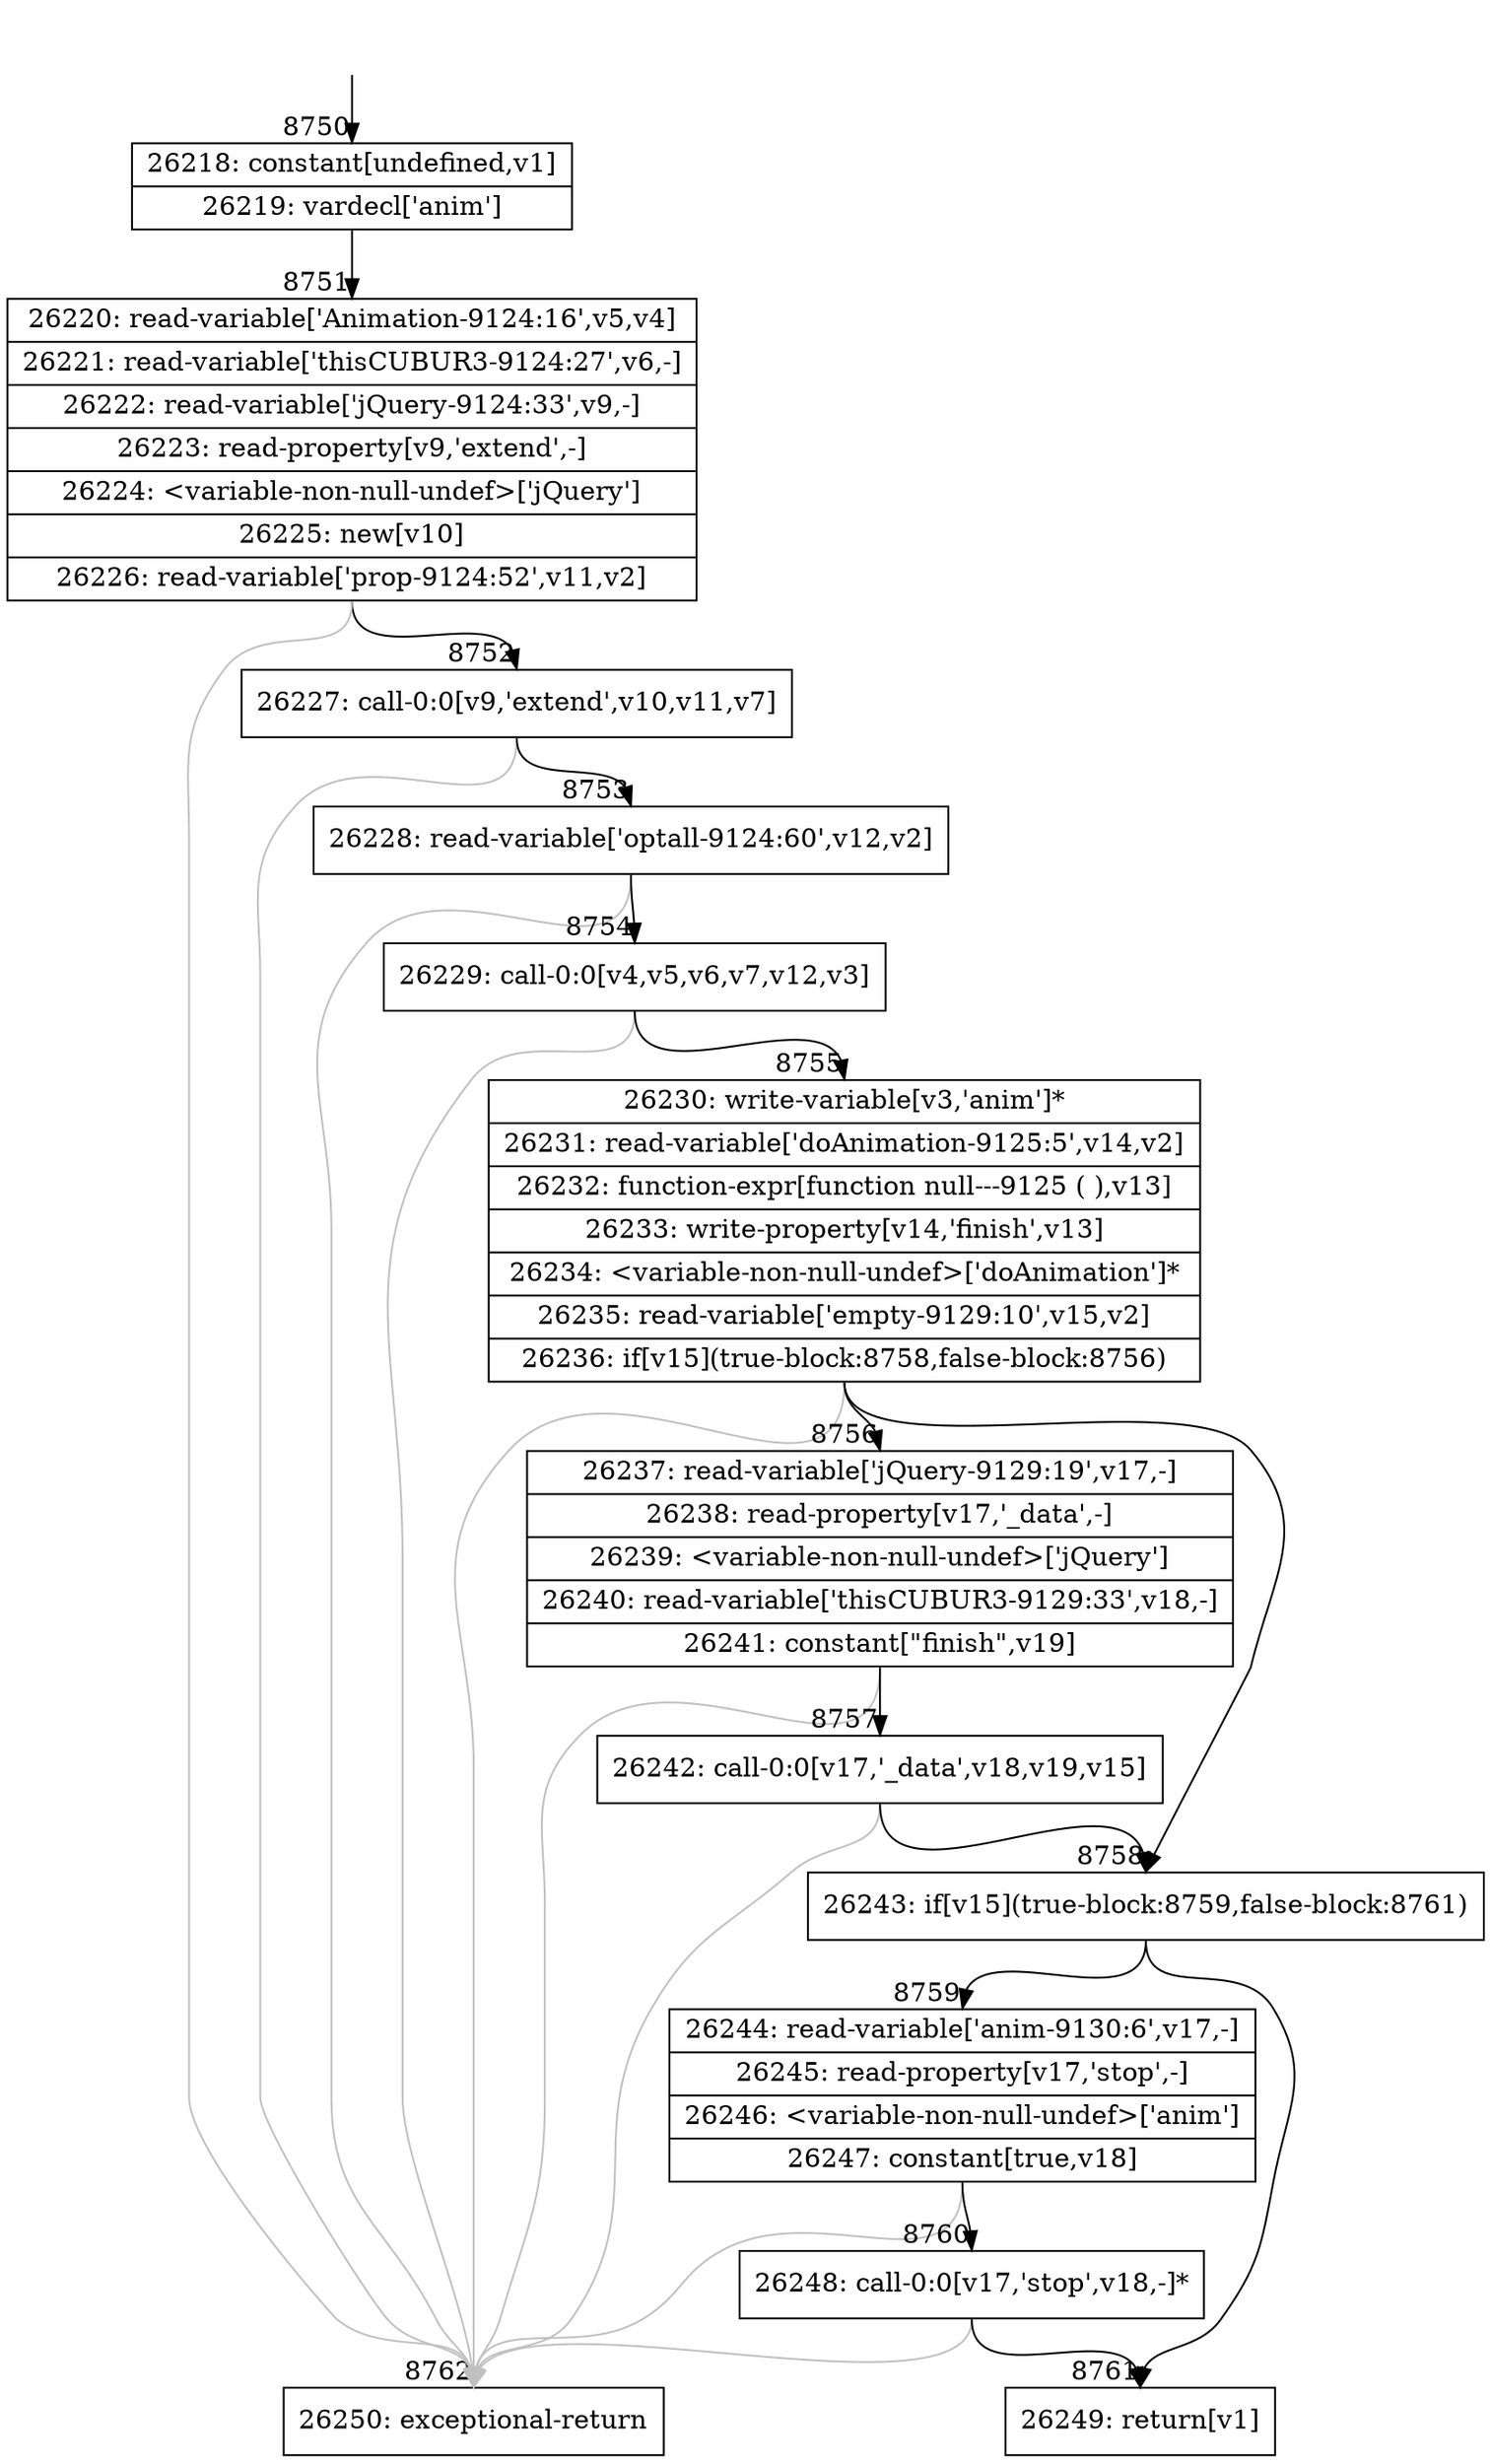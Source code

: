 digraph {
rankdir="TD"
BB_entry544[shape=none,label=""];
BB_entry544 -> BB8750 [tailport=s, headport=n, headlabel="    8750"]
BB8750 [shape=record label="{26218: constant[undefined,v1]|26219: vardecl['anim']}" ] 
BB8750 -> BB8751 [tailport=s, headport=n, headlabel="      8751"]
BB8751 [shape=record label="{26220: read-variable['Animation-9124:16',v5,v4]|26221: read-variable['thisCUBUR3-9124:27',v6,-]|26222: read-variable['jQuery-9124:33',v9,-]|26223: read-property[v9,'extend',-]|26224: \<variable-non-null-undef\>['jQuery']|26225: new[v10]|26226: read-variable['prop-9124:52',v11,v2]}" ] 
BB8751 -> BB8752 [tailport=s, headport=n, headlabel="      8752"]
BB8751 -> BB8762 [tailport=s, headport=n, color=gray, headlabel="      8762"]
BB8752 [shape=record label="{26227: call-0:0[v9,'extend',v10,v11,v7]}" ] 
BB8752 -> BB8753 [tailport=s, headport=n, headlabel="      8753"]
BB8752 -> BB8762 [tailport=s, headport=n, color=gray]
BB8753 [shape=record label="{26228: read-variable['optall-9124:60',v12,v2]}" ] 
BB8753 -> BB8754 [tailport=s, headport=n, headlabel="      8754"]
BB8753 -> BB8762 [tailport=s, headport=n, color=gray]
BB8754 [shape=record label="{26229: call-0:0[v4,v5,v6,v7,v12,v3]}" ] 
BB8754 -> BB8755 [tailport=s, headport=n, headlabel="      8755"]
BB8754 -> BB8762 [tailport=s, headport=n, color=gray]
BB8755 [shape=record label="{26230: write-variable[v3,'anim']*|26231: read-variable['doAnimation-9125:5',v14,v2]|26232: function-expr[function null---9125 ( ),v13]|26233: write-property[v14,'finish',v13]|26234: \<variable-non-null-undef\>['doAnimation']*|26235: read-variable['empty-9129:10',v15,v2]|26236: if[v15](true-block:8758,false-block:8756)}" ] 
BB8755 -> BB8758 [tailport=s, headport=n, headlabel="      8758"]
BB8755 -> BB8756 [tailport=s, headport=n, headlabel="      8756"]
BB8755 -> BB8762 [tailport=s, headport=n, color=gray]
BB8756 [shape=record label="{26237: read-variable['jQuery-9129:19',v17,-]|26238: read-property[v17,'_data',-]|26239: \<variable-non-null-undef\>['jQuery']|26240: read-variable['thisCUBUR3-9129:33',v18,-]|26241: constant[\"finish\",v19]}" ] 
BB8756 -> BB8757 [tailport=s, headport=n, headlabel="      8757"]
BB8756 -> BB8762 [tailport=s, headport=n, color=gray]
BB8757 [shape=record label="{26242: call-0:0[v17,'_data',v18,v19,v15]}" ] 
BB8757 -> BB8758 [tailport=s, headport=n]
BB8757 -> BB8762 [tailport=s, headport=n, color=gray]
BB8758 [shape=record label="{26243: if[v15](true-block:8759,false-block:8761)}" ] 
BB8758 -> BB8759 [tailport=s, headport=n, headlabel="      8759"]
BB8758 -> BB8761 [tailport=s, headport=n, headlabel="      8761"]
BB8759 [shape=record label="{26244: read-variable['anim-9130:6',v17,-]|26245: read-property[v17,'stop',-]|26246: \<variable-non-null-undef\>['anim']|26247: constant[true,v18]}" ] 
BB8759 -> BB8760 [tailport=s, headport=n, headlabel="      8760"]
BB8759 -> BB8762 [tailport=s, headport=n, color=gray]
BB8760 [shape=record label="{26248: call-0:0[v17,'stop',v18,-]*}" ] 
BB8760 -> BB8761 [tailport=s, headport=n]
BB8760 -> BB8762 [tailport=s, headport=n, color=gray]
BB8761 [shape=record label="{26249: return[v1]}" ] 
BB8762 [shape=record label="{26250: exceptional-return}" ] 
}
